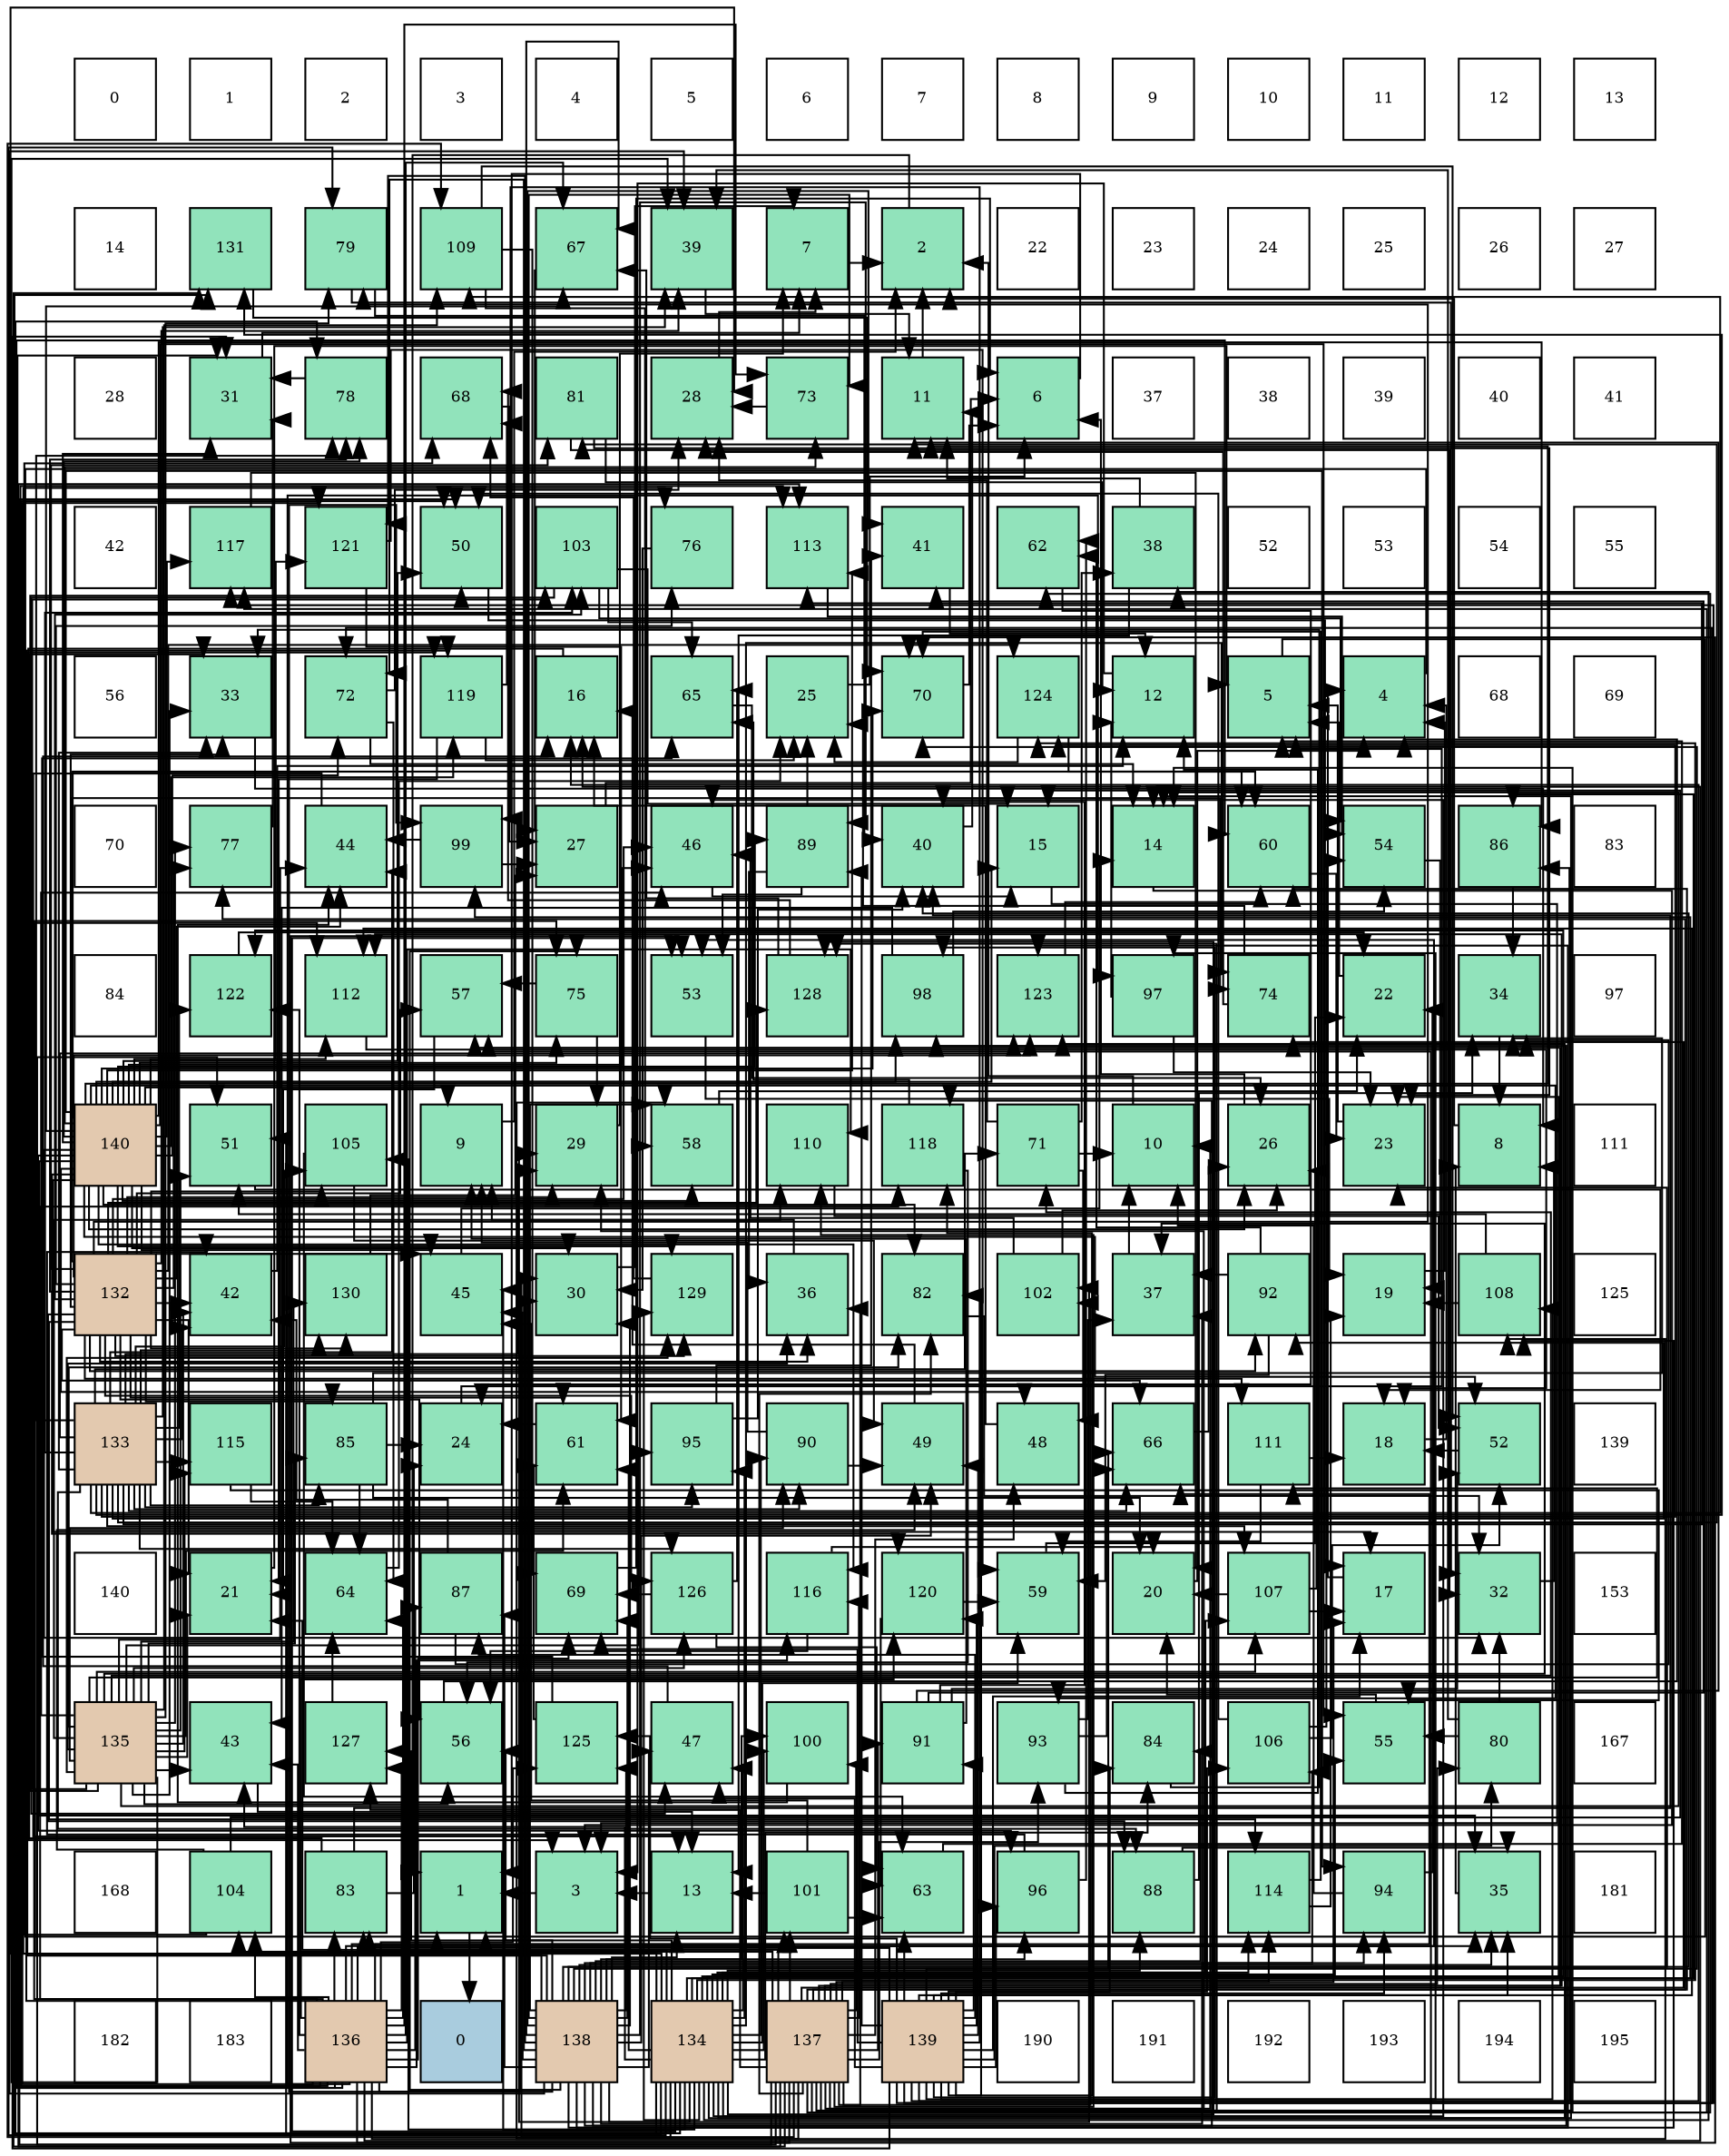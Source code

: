 digraph layout{
 rankdir=TB;
 splines=ortho;
 node [style=filled shape=square fixedsize=true width=0.6];
0[label="0", fontsize=8, fillcolor="#ffffff"];
1[label="1", fontsize=8, fillcolor="#ffffff"];
2[label="2", fontsize=8, fillcolor="#ffffff"];
3[label="3", fontsize=8, fillcolor="#ffffff"];
4[label="4", fontsize=8, fillcolor="#ffffff"];
5[label="5", fontsize=8, fillcolor="#ffffff"];
6[label="6", fontsize=8, fillcolor="#ffffff"];
7[label="7", fontsize=8, fillcolor="#ffffff"];
8[label="8", fontsize=8, fillcolor="#ffffff"];
9[label="9", fontsize=8, fillcolor="#ffffff"];
10[label="10", fontsize=8, fillcolor="#ffffff"];
11[label="11", fontsize=8, fillcolor="#ffffff"];
12[label="12", fontsize=8, fillcolor="#ffffff"];
13[label="13", fontsize=8, fillcolor="#ffffff"];
14[label="14", fontsize=8, fillcolor="#ffffff"];
15[label="131", fontsize=8, fillcolor="#91e3bb"];
16[label="79", fontsize=8, fillcolor="#91e3bb"];
17[label="109", fontsize=8, fillcolor="#91e3bb"];
18[label="67", fontsize=8, fillcolor="#91e3bb"];
19[label="39", fontsize=8, fillcolor="#91e3bb"];
20[label="7", fontsize=8, fillcolor="#91e3bb"];
21[label="2", fontsize=8, fillcolor="#91e3bb"];
22[label="22", fontsize=8, fillcolor="#ffffff"];
23[label="23", fontsize=8, fillcolor="#ffffff"];
24[label="24", fontsize=8, fillcolor="#ffffff"];
25[label="25", fontsize=8, fillcolor="#ffffff"];
26[label="26", fontsize=8, fillcolor="#ffffff"];
27[label="27", fontsize=8, fillcolor="#ffffff"];
28[label="28", fontsize=8, fillcolor="#ffffff"];
29[label="31", fontsize=8, fillcolor="#91e3bb"];
30[label="78", fontsize=8, fillcolor="#91e3bb"];
31[label="68", fontsize=8, fillcolor="#91e3bb"];
32[label="81", fontsize=8, fillcolor="#91e3bb"];
33[label="28", fontsize=8, fillcolor="#91e3bb"];
34[label="73", fontsize=8, fillcolor="#91e3bb"];
35[label="11", fontsize=8, fillcolor="#91e3bb"];
36[label="6", fontsize=8, fillcolor="#91e3bb"];
37[label="37", fontsize=8, fillcolor="#ffffff"];
38[label="38", fontsize=8, fillcolor="#ffffff"];
39[label="39", fontsize=8, fillcolor="#ffffff"];
40[label="40", fontsize=8, fillcolor="#ffffff"];
41[label="41", fontsize=8, fillcolor="#ffffff"];
42[label="42", fontsize=8, fillcolor="#ffffff"];
43[label="117", fontsize=8, fillcolor="#91e3bb"];
44[label="121", fontsize=8, fillcolor="#91e3bb"];
45[label="50", fontsize=8, fillcolor="#91e3bb"];
46[label="103", fontsize=8, fillcolor="#91e3bb"];
47[label="76", fontsize=8, fillcolor="#91e3bb"];
48[label="113", fontsize=8, fillcolor="#91e3bb"];
49[label="41", fontsize=8, fillcolor="#91e3bb"];
50[label="62", fontsize=8, fillcolor="#91e3bb"];
51[label="38", fontsize=8, fillcolor="#91e3bb"];
52[label="52", fontsize=8, fillcolor="#ffffff"];
53[label="53", fontsize=8, fillcolor="#ffffff"];
54[label="54", fontsize=8, fillcolor="#ffffff"];
55[label="55", fontsize=8, fillcolor="#ffffff"];
56[label="56", fontsize=8, fillcolor="#ffffff"];
57[label="33", fontsize=8, fillcolor="#91e3bb"];
58[label="72", fontsize=8, fillcolor="#91e3bb"];
59[label="119", fontsize=8, fillcolor="#91e3bb"];
60[label="16", fontsize=8, fillcolor="#91e3bb"];
61[label="65", fontsize=8, fillcolor="#91e3bb"];
62[label="25", fontsize=8, fillcolor="#91e3bb"];
63[label="70", fontsize=8, fillcolor="#91e3bb"];
64[label="124", fontsize=8, fillcolor="#91e3bb"];
65[label="12", fontsize=8, fillcolor="#91e3bb"];
66[label="5", fontsize=8, fillcolor="#91e3bb"];
67[label="4", fontsize=8, fillcolor="#91e3bb"];
68[label="68", fontsize=8, fillcolor="#ffffff"];
69[label="69", fontsize=8, fillcolor="#ffffff"];
70[label="70", fontsize=8, fillcolor="#ffffff"];
71[label="77", fontsize=8, fillcolor="#91e3bb"];
72[label="44", fontsize=8, fillcolor="#91e3bb"];
73[label="99", fontsize=8, fillcolor="#91e3bb"];
74[label="27", fontsize=8, fillcolor="#91e3bb"];
75[label="46", fontsize=8, fillcolor="#91e3bb"];
76[label="89", fontsize=8, fillcolor="#91e3bb"];
77[label="40", fontsize=8, fillcolor="#91e3bb"];
78[label="15", fontsize=8, fillcolor="#91e3bb"];
79[label="14", fontsize=8, fillcolor="#91e3bb"];
80[label="60", fontsize=8, fillcolor="#91e3bb"];
81[label="54", fontsize=8, fillcolor="#91e3bb"];
82[label="86", fontsize=8, fillcolor="#91e3bb"];
83[label="83", fontsize=8, fillcolor="#ffffff"];
84[label="84", fontsize=8, fillcolor="#ffffff"];
85[label="122", fontsize=8, fillcolor="#91e3bb"];
86[label="112", fontsize=8, fillcolor="#91e3bb"];
87[label="57", fontsize=8, fillcolor="#91e3bb"];
88[label="75", fontsize=8, fillcolor="#91e3bb"];
89[label="53", fontsize=8, fillcolor="#91e3bb"];
90[label="128", fontsize=8, fillcolor="#91e3bb"];
91[label="98", fontsize=8, fillcolor="#91e3bb"];
92[label="123", fontsize=8, fillcolor="#91e3bb"];
93[label="97", fontsize=8, fillcolor="#91e3bb"];
94[label="74", fontsize=8, fillcolor="#91e3bb"];
95[label="22", fontsize=8, fillcolor="#91e3bb"];
96[label="34", fontsize=8, fillcolor="#91e3bb"];
97[label="97", fontsize=8, fillcolor="#ffffff"];
98[label="140", fontsize=8, fillcolor="#e3c9af"];
99[label="51", fontsize=8, fillcolor="#91e3bb"];
100[label="105", fontsize=8, fillcolor="#91e3bb"];
101[label="9", fontsize=8, fillcolor="#91e3bb"];
102[label="29", fontsize=8, fillcolor="#91e3bb"];
103[label="58", fontsize=8, fillcolor="#91e3bb"];
104[label="110", fontsize=8, fillcolor="#91e3bb"];
105[label="118", fontsize=8, fillcolor="#91e3bb"];
106[label="71", fontsize=8, fillcolor="#91e3bb"];
107[label="10", fontsize=8, fillcolor="#91e3bb"];
108[label="26", fontsize=8, fillcolor="#91e3bb"];
109[label="23", fontsize=8, fillcolor="#91e3bb"];
110[label="8", fontsize=8, fillcolor="#91e3bb"];
111[label="111", fontsize=8, fillcolor="#ffffff"];
112[label="132", fontsize=8, fillcolor="#e3c9af"];
113[label="42", fontsize=8, fillcolor="#91e3bb"];
114[label="130", fontsize=8, fillcolor="#91e3bb"];
115[label="45", fontsize=8, fillcolor="#91e3bb"];
116[label="30", fontsize=8, fillcolor="#91e3bb"];
117[label="129", fontsize=8, fillcolor="#91e3bb"];
118[label="36", fontsize=8, fillcolor="#91e3bb"];
119[label="82", fontsize=8, fillcolor="#91e3bb"];
120[label="102", fontsize=8, fillcolor="#91e3bb"];
121[label="37", fontsize=8, fillcolor="#91e3bb"];
122[label="92", fontsize=8, fillcolor="#91e3bb"];
123[label="19", fontsize=8, fillcolor="#91e3bb"];
124[label="108", fontsize=8, fillcolor="#91e3bb"];
125[label="125", fontsize=8, fillcolor="#ffffff"];
126[label="133", fontsize=8, fillcolor="#e3c9af"];
127[label="115", fontsize=8, fillcolor="#91e3bb"];
128[label="85", fontsize=8, fillcolor="#91e3bb"];
129[label="24", fontsize=8, fillcolor="#91e3bb"];
130[label="61", fontsize=8, fillcolor="#91e3bb"];
131[label="95", fontsize=8, fillcolor="#91e3bb"];
132[label="90", fontsize=8, fillcolor="#91e3bb"];
133[label="49", fontsize=8, fillcolor="#91e3bb"];
134[label="48", fontsize=8, fillcolor="#91e3bb"];
135[label="66", fontsize=8, fillcolor="#91e3bb"];
136[label="111", fontsize=8, fillcolor="#91e3bb"];
137[label="18", fontsize=8, fillcolor="#91e3bb"];
138[label="52", fontsize=8, fillcolor="#91e3bb"];
139[label="139", fontsize=8, fillcolor="#ffffff"];
140[label="140", fontsize=8, fillcolor="#ffffff"];
141[label="21", fontsize=8, fillcolor="#91e3bb"];
142[label="64", fontsize=8, fillcolor="#91e3bb"];
143[label="87", fontsize=8, fillcolor="#91e3bb"];
144[label="69", fontsize=8, fillcolor="#91e3bb"];
145[label="126", fontsize=8, fillcolor="#91e3bb"];
146[label="116", fontsize=8, fillcolor="#91e3bb"];
147[label="120", fontsize=8, fillcolor="#91e3bb"];
148[label="59", fontsize=8, fillcolor="#91e3bb"];
149[label="20", fontsize=8, fillcolor="#91e3bb"];
150[label="107", fontsize=8, fillcolor="#91e3bb"];
151[label="17", fontsize=8, fillcolor="#91e3bb"];
152[label="32", fontsize=8, fillcolor="#91e3bb"];
153[label="153", fontsize=8, fillcolor="#ffffff"];
154[label="135", fontsize=8, fillcolor="#e3c9af"];
155[label="43", fontsize=8, fillcolor="#91e3bb"];
156[label="127", fontsize=8, fillcolor="#91e3bb"];
157[label="56", fontsize=8, fillcolor="#91e3bb"];
158[label="125", fontsize=8, fillcolor="#91e3bb"];
159[label="47", fontsize=8, fillcolor="#91e3bb"];
160[label="100", fontsize=8, fillcolor="#91e3bb"];
161[label="91", fontsize=8, fillcolor="#91e3bb"];
162[label="93", fontsize=8, fillcolor="#91e3bb"];
163[label="84", fontsize=8, fillcolor="#91e3bb"];
164[label="106", fontsize=8, fillcolor="#91e3bb"];
165[label="55", fontsize=8, fillcolor="#91e3bb"];
166[label="80", fontsize=8, fillcolor="#91e3bb"];
167[label="167", fontsize=8, fillcolor="#ffffff"];
168[label="168", fontsize=8, fillcolor="#ffffff"];
169[label="104", fontsize=8, fillcolor="#91e3bb"];
170[label="83", fontsize=8, fillcolor="#91e3bb"];
171[label="1", fontsize=8, fillcolor="#91e3bb"];
172[label="3", fontsize=8, fillcolor="#91e3bb"];
173[label="13", fontsize=8, fillcolor="#91e3bb"];
174[label="101", fontsize=8, fillcolor="#91e3bb"];
175[label="63", fontsize=8, fillcolor="#91e3bb"];
176[label="96", fontsize=8, fillcolor="#91e3bb"];
177[label="88", fontsize=8, fillcolor="#91e3bb"];
178[label="114", fontsize=8, fillcolor="#91e3bb"];
179[label="94", fontsize=8, fillcolor="#91e3bb"];
180[label="35", fontsize=8, fillcolor="#91e3bb"];
181[label="181", fontsize=8, fillcolor="#ffffff"];
182[label="182", fontsize=8, fillcolor="#ffffff"];
183[label="183", fontsize=8, fillcolor="#ffffff"];
184[label="136", fontsize=8, fillcolor="#e3c9af"];
185[label="0", fontsize=8, fillcolor="#a9ccde"];
186[label="138", fontsize=8, fillcolor="#e3c9af"];
187[label="134", fontsize=8, fillcolor="#e3c9af"];
188[label="137", fontsize=8, fillcolor="#e3c9af"];
189[label="139", fontsize=8, fillcolor="#e3c9af"];
190[label="190", fontsize=8, fillcolor="#ffffff"];
191[label="191", fontsize=8, fillcolor="#ffffff"];
192[label="192", fontsize=8, fillcolor="#ffffff"];
193[label="193", fontsize=8, fillcolor="#ffffff"];
194[label="194", fontsize=8, fillcolor="#ffffff"];
195[label="195", fontsize=8, fillcolor="#ffffff"];
edge [constraint=false, style=vis];171 -> 185;
21 -> 171;
172 -> 171;
67 -> 171;
66 -> 171;
36 -> 171;
20 -> 21;
110 -> 21;
101 -> 21;
107 -> 21;
35 -> 21;
65 -> 172;
173 -> 172;
79 -> 172;
78 -> 172;
60 -> 172;
151 -> 67;
137 -> 67;
123 -> 67;
149 -> 67;
141 -> 66;
95 -> 66;
109 -> 66;
129 -> 66;
62 -> 36;
108 -> 36;
74 -> 36;
33 -> 20;
102 -> 20;
116 -> 20;
29 -> 20;
152 -> 110;
57 -> 110;
96 -> 110;
180 -> 110;
118 -> 101;
121 -> 107;
51 -> 35;
51 -> 173;
19 -> 35;
77 -> 35;
49 -> 65;
113 -> 65;
155 -> 173;
72 -> 173;
115 -> 79;
75 -> 78;
159 -> 60;
134 -> 60;
133 -> 60;
45 -> 151;
99 -> 137;
138 -> 137;
89 -> 123;
81 -> 123;
165 -> 149;
157 -> 67;
87 -> 141;
103 -> 95;
148 -> 95;
80 -> 109;
130 -> 129;
50 -> 129;
175 -> 66;
142 -> 62;
61 -> 108;
135 -> 108;
18 -> 74;
31 -> 74;
144 -> 36;
63 -> 36;
106 -> 107;
106 -> 33;
106 -> 51;
106 -> 134;
58 -> 79;
58 -> 33;
58 -> 142;
34 -> 33;
94 -> 62;
94 -> 33;
88 -> 102;
88 -> 87;
47 -> 116;
71 -> 29;
30 -> 29;
16 -> 152;
16 -> 77;
166 -> 152;
166 -> 19;
166 -> 165;
32 -> 65;
32 -> 109;
32 -> 152;
119 -> 152;
170 -> 129;
170 -> 57;
170 -> 77;
163 -> 57;
128 -> 149;
128 -> 129;
128 -> 96;
128 -> 142;
82 -> 96;
143 -> 96;
143 -> 113;
177 -> 96;
177 -> 180;
76 -> 62;
76 -> 118;
76 -> 89;
132 -> 101;
132 -> 133;
161 -> 101;
161 -> 35;
161 -> 77;
161 -> 49;
161 -> 138;
122 -> 121;
122 -> 148;
122 -> 50;
162 -> 65;
162 -> 121;
162 -> 135;
179 -> 107;
179 -> 95;
131 -> 77;
131 -> 49;
176 -> 113;
176 -> 50;
93 -> 65;
93 -> 109;
91 -> 155;
91 -> 81;
73 -> 74;
73 -> 72;
160 -> 72;
174 -> 173;
174 -> 115;
174 -> 175;
120 -> 108;
120 -> 75;
46 -> 78;
46 -> 159;
46 -> 81;
46 -> 61;
169 -> 78;
169 -> 133;
169 -> 31;
100 -> 133;
100 -> 175;
164 -> 45;
164 -> 138;
164 -> 81;
150 -> 151;
150 -> 149;
150 -> 108;
124 -> 123;
124 -> 99;
17 -> 138;
17 -> 103;
17 -> 144;
104 -> 138;
136 -> 137;
136 -> 148;
86 -> 137;
48 -> 81;
178 -> 123;
178 -> 63;
127 -> 165;
127 -> 142;
146 -> 149;
146 -> 157;
43 -> 149;
105 -> 157;
105 -> 61;
59 -> 141;
59 -> 62;
59 -> 31;
147 -> 148;
147 -> 175;
44 -> 148;
44 -> 130;
85 -> 95;
92 -> 80;
64 -> 62;
64 -> 80;
158 -> 130;
158 -> 61;
145 -> 175;
145 -> 61;
145 -> 144;
156 -> 142;
90 -> 18;
90 -> 31;
117 -> 31;
114 -> 74;
15 -> 63;
112 -> 141;
112 -> 102;
112 -> 57;
112 -> 118;
112 -> 19;
112 -> 113;
112 -> 72;
112 -> 115;
112 -> 75;
112 -> 157;
112 -> 87;
112 -> 130;
112 -> 135;
112 -> 94;
112 -> 47;
112 -> 71;
112 -> 30;
112 -> 16;
112 -> 32;
112 -> 128;
112 -> 177;
112 -> 122;
112 -> 46;
112 -> 100;
112 -> 136;
112 -> 178;
112 -> 92;
112 -> 64;
112 -> 145;
112 -> 90;
112 -> 117;
112 -> 114;
126 -> 102;
126 -> 57;
126 -> 19;
126 -> 113;
126 -> 72;
126 -> 135;
126 -> 106;
126 -> 30;
126 -> 32;
126 -> 128;
126 -> 177;
126 -> 132;
126 -> 122;
126 -> 131;
126 -> 46;
126 -> 100;
126 -> 150;
126 -> 17;
126 -> 48;
126 -> 127;
126 -> 85;
126 -> 92;
126 -> 64;
126 -> 145;
126 -> 114;
126 -> 15;
187 -> 79;
187 -> 141;
187 -> 109;
187 -> 33;
187 -> 102;
187 -> 51;
187 -> 155;
187 -> 115;
187 -> 75;
187 -> 159;
187 -> 99;
187 -> 89;
187 -> 165;
187 -> 157;
187 -> 87;
187 -> 148;
187 -> 130;
187 -> 94;
187 -> 47;
187 -> 30;
187 -> 16;
187 -> 163;
187 -> 82;
187 -> 177;
187 -> 132;
187 -> 131;
187 -> 73;
187 -> 160;
187 -> 100;
187 -> 150;
187 -> 17;
187 -> 178;
187 -> 85;
187 -> 92;
187 -> 64;
187 -> 90;
187 -> 117;
187 -> 15;
154 -> 79;
154 -> 141;
154 -> 57;
154 -> 118;
154 -> 121;
154 -> 19;
154 -> 113;
154 -> 155;
154 -> 72;
154 -> 75;
154 -> 45;
154 -> 99;
154 -> 157;
154 -> 130;
154 -> 106;
154 -> 71;
154 -> 16;
154 -> 119;
154 -> 128;
154 -> 132;
154 -> 131;
154 -> 46;
154 -> 150;
154 -> 17;
154 -> 104;
154 -> 136;
154 -> 127;
154 -> 145;
154 -> 117;
154 -> 114;
184 -> 60;
184 -> 116;
184 -> 29;
184 -> 180;
184 -> 155;
184 -> 45;
184 -> 89;
184 -> 80;
184 -> 142;
184 -> 135;
184 -> 18;
184 -> 144;
184 -> 63;
184 -> 34;
184 -> 88;
184 -> 170;
184 -> 143;
184 -> 93;
184 -> 174;
184 -> 169;
184 -> 124;
184 -> 104;
184 -> 48;
184 -> 146;
184 -> 105;
184 -> 59;
184 -> 147;
184 -> 44;
184 -> 85;
184 -> 158;
184 -> 156;
188 -> 107;
188 -> 79;
188 -> 151;
188 -> 102;
188 -> 116;
188 -> 118;
188 -> 134;
188 -> 45;
188 -> 99;
188 -> 89;
188 -> 87;
188 -> 103;
188 -> 80;
188 -> 50;
188 -> 94;
188 -> 71;
188 -> 166;
188 -> 119;
188 -> 170;
188 -> 161;
188 -> 162;
188 -> 160;
188 -> 174;
188 -> 120;
188 -> 169;
188 -> 104;
188 -> 86;
188 -> 48;
188 -> 178;
188 -> 146;
188 -> 43;
188 -> 156;
188 -> 90;
188 -> 15;
186 -> 173;
186 -> 109;
186 -> 116;
186 -> 180;
186 -> 121;
186 -> 19;
186 -> 77;
186 -> 49;
186 -> 115;
186 -> 159;
186 -> 133;
186 -> 103;
186 -> 18;
186 -> 144;
186 -> 63;
186 -> 58;
186 -> 34;
186 -> 88;
186 -> 163;
186 -> 143;
186 -> 76;
186 -> 179;
186 -> 176;
186 -> 91;
186 -> 73;
186 -> 160;
186 -> 120;
186 -> 164;
186 -> 124;
186 -> 86;
186 -> 105;
186 -> 59;
186 -> 44;
186 -> 92;
186 -> 158;
186 -> 156;
189 -> 60;
189 -> 151;
189 -> 29;
189 -> 180;
189 -> 159;
189 -> 133;
189 -> 175;
189 -> 135;
189 -> 144;
189 -> 58;
189 -> 166;
189 -> 119;
189 -> 170;
189 -> 163;
189 -> 82;
189 -> 143;
189 -> 76;
189 -> 161;
189 -> 179;
189 -> 176;
189 -> 93;
189 -> 91;
189 -> 73;
189 -> 164;
189 -> 124;
189 -> 86;
189 -> 43;
189 -> 105;
189 -> 147;
189 -> 158;
98 -> 101;
98 -> 35;
98 -> 78;
98 -> 151;
98 -> 108;
98 -> 116;
98 -> 29;
98 -> 152;
98 -> 180;
98 -> 115;
98 -> 75;
98 -> 134;
98 -> 45;
98 -> 138;
98 -> 165;
98 -> 103;
98 -> 80;
98 -> 18;
98 -> 63;
98 -> 58;
98 -> 34;
98 -> 88;
98 -> 30;
98 -> 119;
98 -> 82;
98 -> 76;
98 -> 162;
98 -> 179;
98 -> 176;
98 -> 91;
98 -> 86;
98 -> 48;
98 -> 146;
98 -> 43;
98 -> 59;
98 -> 147;
98 -> 44;
98 -> 117;
edge [constraint=true, style=invis];
0 -> 14 -> 28 -> 42 -> 56 -> 70 -> 84 -> 98 -> 112 -> 126 -> 140 -> 154 -> 168 -> 182;
1 -> 15 -> 29 -> 43 -> 57 -> 71 -> 85 -> 99 -> 113 -> 127 -> 141 -> 155 -> 169 -> 183;
2 -> 16 -> 30 -> 44 -> 58 -> 72 -> 86 -> 100 -> 114 -> 128 -> 142 -> 156 -> 170 -> 184;
3 -> 17 -> 31 -> 45 -> 59 -> 73 -> 87 -> 101 -> 115 -> 129 -> 143 -> 157 -> 171 -> 185;
4 -> 18 -> 32 -> 46 -> 60 -> 74 -> 88 -> 102 -> 116 -> 130 -> 144 -> 158 -> 172 -> 186;
5 -> 19 -> 33 -> 47 -> 61 -> 75 -> 89 -> 103 -> 117 -> 131 -> 145 -> 159 -> 173 -> 187;
6 -> 20 -> 34 -> 48 -> 62 -> 76 -> 90 -> 104 -> 118 -> 132 -> 146 -> 160 -> 174 -> 188;
7 -> 21 -> 35 -> 49 -> 63 -> 77 -> 91 -> 105 -> 119 -> 133 -> 147 -> 161 -> 175 -> 189;
8 -> 22 -> 36 -> 50 -> 64 -> 78 -> 92 -> 106 -> 120 -> 134 -> 148 -> 162 -> 176 -> 190;
9 -> 23 -> 37 -> 51 -> 65 -> 79 -> 93 -> 107 -> 121 -> 135 -> 149 -> 163 -> 177 -> 191;
10 -> 24 -> 38 -> 52 -> 66 -> 80 -> 94 -> 108 -> 122 -> 136 -> 150 -> 164 -> 178 -> 192;
11 -> 25 -> 39 -> 53 -> 67 -> 81 -> 95 -> 109 -> 123 -> 137 -> 151 -> 165 -> 179 -> 193;
12 -> 26 -> 40 -> 54 -> 68 -> 82 -> 96 -> 110 -> 124 -> 138 -> 152 -> 166 -> 180 -> 194;
13 -> 27 -> 41 -> 55 -> 69 -> 83 -> 97 -> 111 -> 125 -> 139 -> 153 -> 167 -> 181 -> 195;
rank = same {0 -> 1 -> 2 -> 3 -> 4 -> 5 -> 6 -> 7 -> 8 -> 9 -> 10 -> 11 -> 12 -> 13};
rank = same {14 -> 15 -> 16 -> 17 -> 18 -> 19 -> 20 -> 21 -> 22 -> 23 -> 24 -> 25 -> 26 -> 27};
rank = same {28 -> 29 -> 30 -> 31 -> 32 -> 33 -> 34 -> 35 -> 36 -> 37 -> 38 -> 39 -> 40 -> 41};
rank = same {42 -> 43 -> 44 -> 45 -> 46 -> 47 -> 48 -> 49 -> 50 -> 51 -> 52 -> 53 -> 54 -> 55};
rank = same {56 -> 57 -> 58 -> 59 -> 60 -> 61 -> 62 -> 63 -> 64 -> 65 -> 66 -> 67 -> 68 -> 69};
rank = same {70 -> 71 -> 72 -> 73 -> 74 -> 75 -> 76 -> 77 -> 78 -> 79 -> 80 -> 81 -> 82 -> 83};
rank = same {84 -> 85 -> 86 -> 87 -> 88 -> 89 -> 90 -> 91 -> 92 -> 93 -> 94 -> 95 -> 96 -> 97};
rank = same {98 -> 99 -> 100 -> 101 -> 102 -> 103 -> 104 -> 105 -> 106 -> 107 -> 108 -> 109 -> 110 -> 111};
rank = same {112 -> 113 -> 114 -> 115 -> 116 -> 117 -> 118 -> 119 -> 120 -> 121 -> 122 -> 123 -> 124 -> 125};
rank = same {126 -> 127 -> 128 -> 129 -> 130 -> 131 -> 132 -> 133 -> 134 -> 135 -> 136 -> 137 -> 138 -> 139};
rank = same {140 -> 141 -> 142 -> 143 -> 144 -> 145 -> 146 -> 147 -> 148 -> 149 -> 150 -> 151 -> 152 -> 153};
rank = same {154 -> 155 -> 156 -> 157 -> 158 -> 159 -> 160 -> 161 -> 162 -> 163 -> 164 -> 165 -> 166 -> 167};
rank = same {168 -> 169 -> 170 -> 171 -> 172 -> 173 -> 174 -> 175 -> 176 -> 177 -> 178 -> 179 -> 180 -> 181};
rank = same {182 -> 183 -> 184 -> 185 -> 186 -> 187 -> 188 -> 189 -> 190 -> 191 -> 192 -> 193 -> 194 -> 195};
}